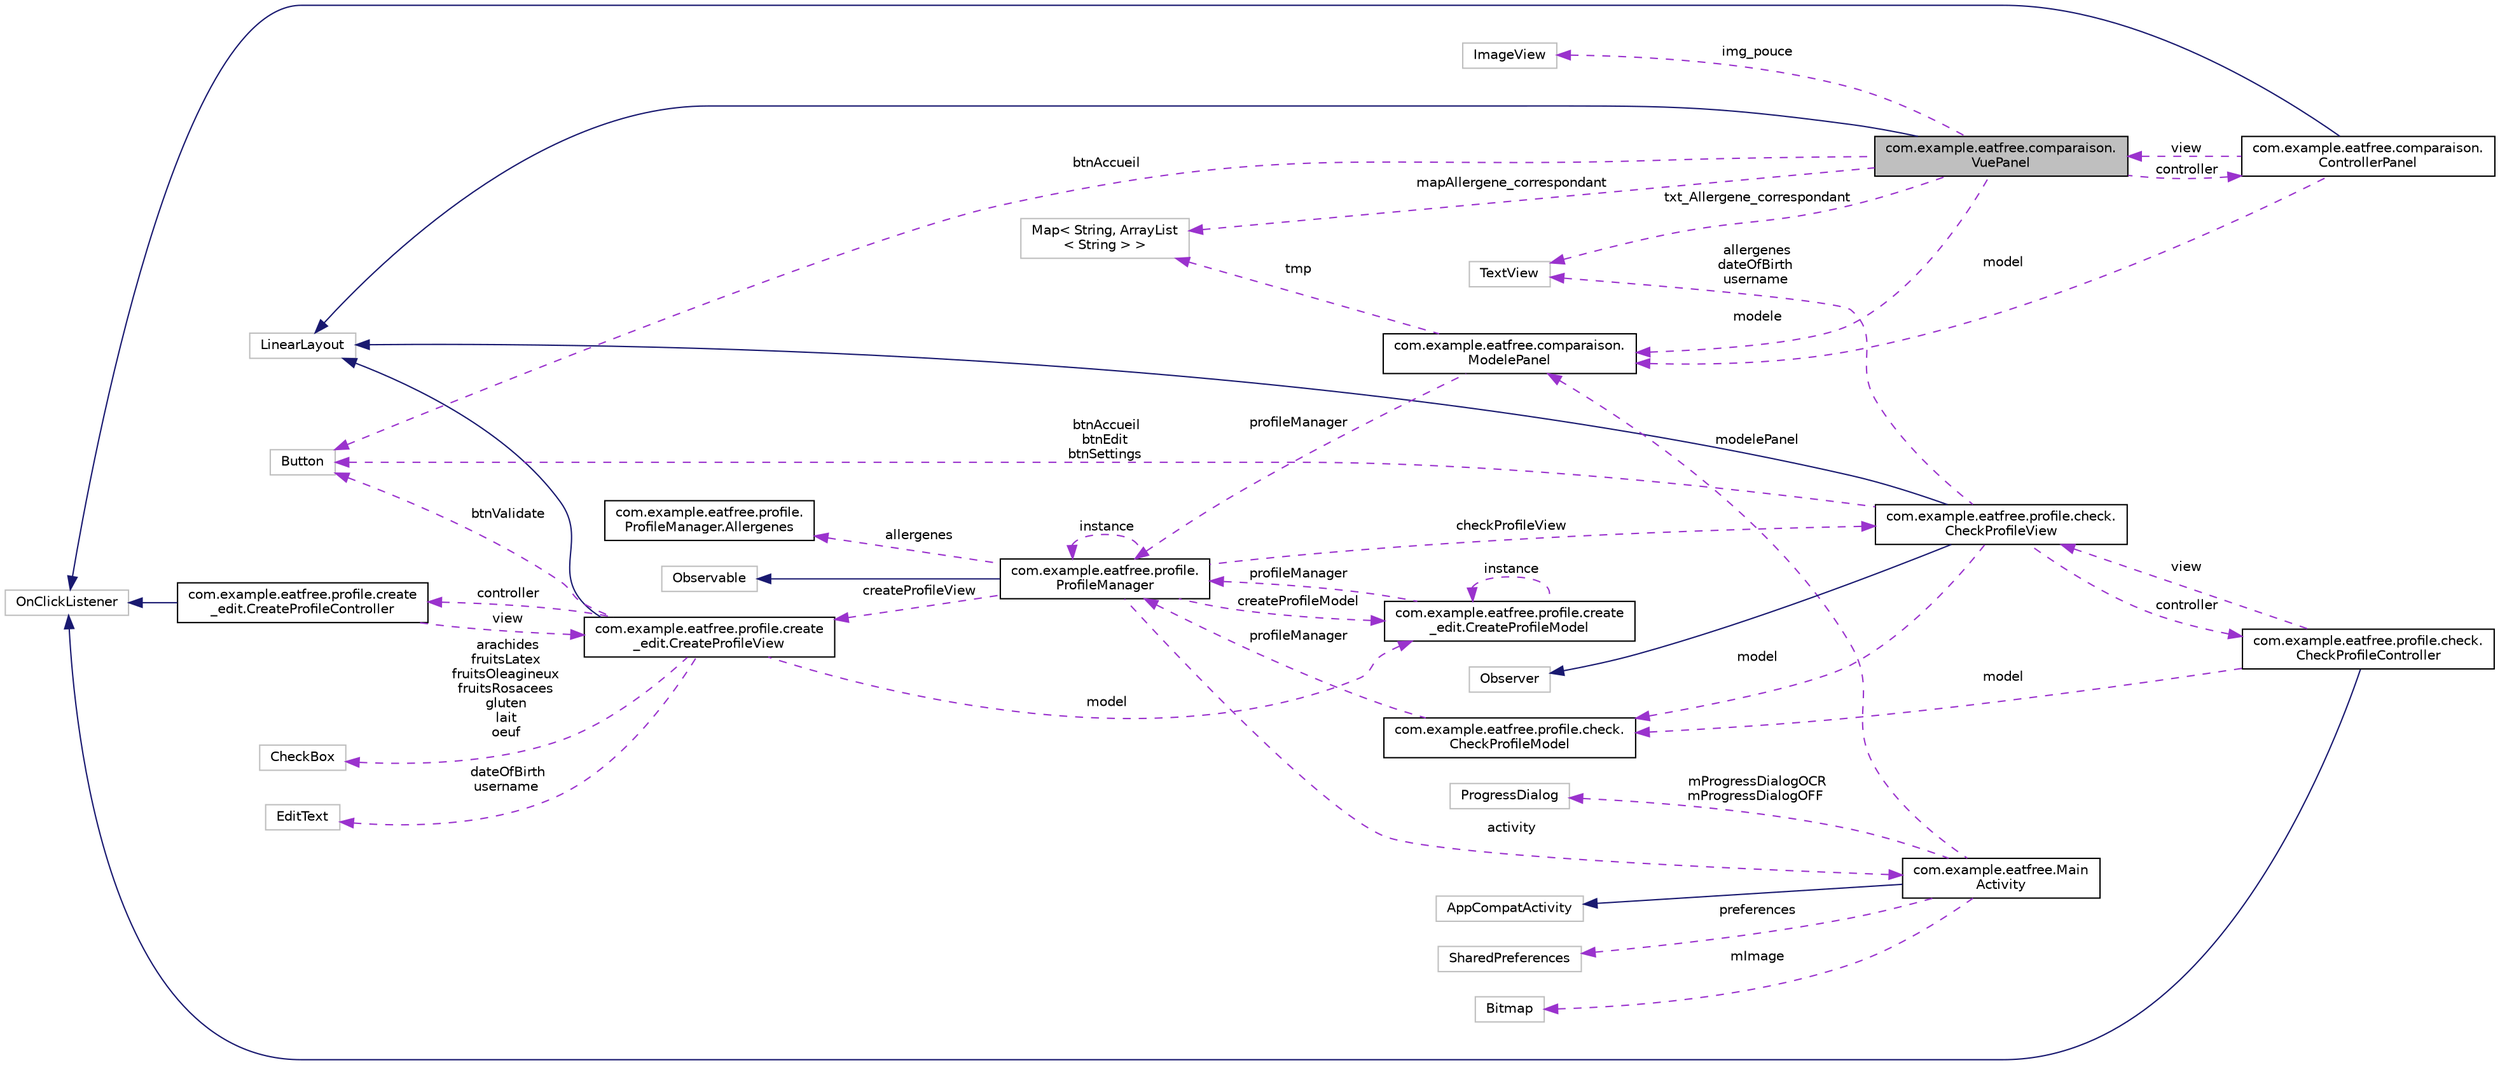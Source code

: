 digraph "com.example.eatfree.comparaison.VuePanel"
{
 // LATEX_PDF_SIZE
  edge [fontname="Helvetica",fontsize="10",labelfontname="Helvetica",labelfontsize="10"];
  node [fontname="Helvetica",fontsize="10",shape=record];
  rankdir="LR";
  Node1 [label="com.example.eatfree.comparaison.\lVuePanel",height=0.2,width=0.4,color="black", fillcolor="grey75", style="filled", fontcolor="black",tooltip=" "];
  Node2 -> Node1 [dir="back",color="midnightblue",fontsize="10",style="solid",fontname="Helvetica"];
  Node2 [label="LinearLayout",height=0.2,width=0.4,color="grey75", fillcolor="white", style="filled",tooltip=" "];
  Node3 -> Node1 [dir="back",color="darkorchid3",fontsize="10",style="dashed",label=" controller" ,fontname="Helvetica"];
  Node3 [label="com.example.eatfree.comparaison.\lControllerPanel",height=0.2,width=0.4,color="black", fillcolor="white", style="filled",URL="$classcom_1_1example_1_1eatfree_1_1comparaison_1_1_controller_panel.html",tooltip=" "];
  Node4 -> Node3 [dir="back",color="midnightblue",fontsize="10",style="solid",fontname="Helvetica"];
  Node4 [label="OnClickListener",height=0.2,width=0.4,color="grey75", fillcolor="white", style="filled",tooltip=" "];
  Node5 -> Node3 [dir="back",color="darkorchid3",fontsize="10",style="dashed",label=" model" ,fontname="Helvetica"];
  Node5 [label="com.example.eatfree.comparaison.\lModelePanel",height=0.2,width=0.4,color="black", fillcolor="white", style="filled",URL="$classcom_1_1example_1_1eatfree_1_1comparaison_1_1_modele_panel.html",tooltip=" "];
  Node6 -> Node5 [dir="back",color="darkorchid3",fontsize="10",style="dashed",label=" tmp" ,fontname="Helvetica"];
  Node6 [label="Map\< String, ArrayList\l\< String \> \>",height=0.2,width=0.4,color="grey75", fillcolor="white", style="filled",tooltip=" "];
  Node7 -> Node5 [dir="back",color="darkorchid3",fontsize="10",style="dashed",label=" profileManager" ,fontname="Helvetica"];
  Node7 [label="com.example.eatfree.profile.\lProfileManager",height=0.2,width=0.4,color="black", fillcolor="white", style="filled",URL="$classcom_1_1example_1_1eatfree_1_1profile_1_1_profile_manager.html",tooltip=" "];
  Node8 -> Node7 [dir="back",color="midnightblue",fontsize="10",style="solid",fontname="Helvetica"];
  Node8 [label="Observable",height=0.2,width=0.4,color="grey75", fillcolor="white", style="filled",tooltip=" "];
  Node9 -> Node7 [dir="back",color="darkorchid3",fontsize="10",style="dashed",label=" createProfileView" ,fontname="Helvetica"];
  Node9 [label="com.example.eatfree.profile.create\l_edit.CreateProfileView",height=0.2,width=0.4,color="black", fillcolor="white", style="filled",URL="$classcom_1_1example_1_1eatfree_1_1profile_1_1create__edit_1_1_create_profile_view.html",tooltip=" "];
  Node2 -> Node9 [dir="back",color="midnightblue",fontsize="10",style="solid",fontname="Helvetica"];
  Node10 -> Node9 [dir="back",color="darkorchid3",fontsize="10",style="dashed",label=" btnValidate" ,fontname="Helvetica"];
  Node10 [label="Button",height=0.2,width=0.4,color="grey75", fillcolor="white", style="filled",tooltip=" "];
  Node11 -> Node9 [dir="back",color="darkorchid3",fontsize="10",style="dashed",label=" arachides\nfruitsLatex\nfruitsOleagineux\nfruitsRosacees\ngluten\nlait\noeuf" ,fontname="Helvetica"];
  Node11 [label="CheckBox",height=0.2,width=0.4,color="grey75", fillcolor="white", style="filled",tooltip=" "];
  Node12 -> Node9 [dir="back",color="darkorchid3",fontsize="10",style="dashed",label=" dateOfBirth\nusername" ,fontname="Helvetica"];
  Node12 [label="EditText",height=0.2,width=0.4,color="grey75", fillcolor="white", style="filled",tooltip=" "];
  Node13 -> Node9 [dir="back",color="darkorchid3",fontsize="10",style="dashed",label=" controller" ,fontname="Helvetica"];
  Node13 [label="com.example.eatfree.profile.create\l_edit.CreateProfileController",height=0.2,width=0.4,color="black", fillcolor="white", style="filled",URL="$classcom_1_1example_1_1eatfree_1_1profile_1_1create__edit_1_1_create_profile_controller.html",tooltip=" "];
  Node4 -> Node13 [dir="back",color="midnightblue",fontsize="10",style="solid",fontname="Helvetica"];
  Node9 -> Node13 [dir="back",color="darkorchid3",fontsize="10",style="dashed",label=" view" ,fontname="Helvetica"];
  Node14 -> Node9 [dir="back",color="darkorchid3",fontsize="10",style="dashed",label=" model" ,fontname="Helvetica"];
  Node14 [label="com.example.eatfree.profile.create\l_edit.CreateProfileModel",height=0.2,width=0.4,color="black", fillcolor="white", style="filled",URL="$classcom_1_1example_1_1eatfree_1_1profile_1_1create__edit_1_1_create_profile_model.html",tooltip=" "];
  Node7 -> Node14 [dir="back",color="darkorchid3",fontsize="10",style="dashed",label=" profileManager" ,fontname="Helvetica"];
  Node14 -> Node14 [dir="back",color="darkorchid3",fontsize="10",style="dashed",label=" instance" ,fontname="Helvetica"];
  Node15 -> Node7 [dir="back",color="darkorchid3",fontsize="10",style="dashed",label=" checkProfileView" ,fontname="Helvetica"];
  Node15 [label="com.example.eatfree.profile.check.\lCheckProfileView",height=0.2,width=0.4,color="black", fillcolor="white", style="filled",URL="$classcom_1_1example_1_1eatfree_1_1profile_1_1check_1_1_check_profile_view.html",tooltip=" "];
  Node2 -> Node15 [dir="back",color="midnightblue",fontsize="10",style="solid",fontname="Helvetica"];
  Node16 -> Node15 [dir="back",color="midnightblue",fontsize="10",style="solid",fontname="Helvetica"];
  Node16 [label="Observer",height=0.2,width=0.4,color="grey75", fillcolor="white", style="filled",tooltip=" "];
  Node17 -> Node15 [dir="back",color="darkorchid3",fontsize="10",style="dashed",label=" controller" ,fontname="Helvetica"];
  Node17 [label="com.example.eatfree.profile.check.\lCheckProfileController",height=0.2,width=0.4,color="black", fillcolor="white", style="filled",URL="$classcom_1_1example_1_1eatfree_1_1profile_1_1check_1_1_check_profile_controller.html",tooltip=" "];
  Node4 -> Node17 [dir="back",color="midnightblue",fontsize="10",style="solid",fontname="Helvetica"];
  Node15 -> Node17 [dir="back",color="darkorchid3",fontsize="10",style="dashed",label=" view" ,fontname="Helvetica"];
  Node18 -> Node17 [dir="back",color="darkorchid3",fontsize="10",style="dashed",label=" model" ,fontname="Helvetica"];
  Node18 [label="com.example.eatfree.profile.check.\lCheckProfileModel",height=0.2,width=0.4,color="black", fillcolor="white", style="filled",URL="$classcom_1_1example_1_1eatfree_1_1profile_1_1check_1_1_check_profile_model.html",tooltip=" "];
  Node7 -> Node18 [dir="back",color="darkorchid3",fontsize="10",style="dashed",label=" profileManager" ,fontname="Helvetica"];
  Node10 -> Node15 [dir="back",color="darkorchid3",fontsize="10",style="dashed",label=" btnAccueil\nbtnEdit\nbtnSettings" ,fontname="Helvetica"];
  Node18 -> Node15 [dir="back",color="darkorchid3",fontsize="10",style="dashed",label=" model" ,fontname="Helvetica"];
  Node19 -> Node15 [dir="back",color="darkorchid3",fontsize="10",style="dashed",label=" allergenes\ndateOfBirth\nusername" ,fontname="Helvetica"];
  Node19 [label="TextView",height=0.2,width=0.4,color="grey75", fillcolor="white", style="filled",tooltip=" "];
  Node7 -> Node7 [dir="back",color="darkorchid3",fontsize="10",style="dashed",label=" instance" ,fontname="Helvetica"];
  Node20 -> Node7 [dir="back",color="darkorchid3",fontsize="10",style="dashed",label=" allergenes" ,fontname="Helvetica"];
  Node20 [label="com.example.eatfree.profile.\lProfileManager.Allergenes",height=0.2,width=0.4,color="black", fillcolor="white", style="filled",URL="$enumcom_1_1example_1_1eatfree_1_1profile_1_1_profile_manager_1_1_allergenes.html",tooltip="énumération des familles d'allergènes."];
  Node21 -> Node7 [dir="back",color="darkorchid3",fontsize="10",style="dashed",label=" activity" ,fontname="Helvetica"];
  Node21 [label="com.example.eatfree.Main\lActivity",height=0.2,width=0.4,color="black", fillcolor="white", style="filled",URL="$classcom_1_1example_1_1eatfree_1_1_main_activity.html",tooltip=" "];
  Node22 -> Node21 [dir="back",color="midnightblue",fontsize="10",style="solid",fontname="Helvetica"];
  Node22 [label="AppCompatActivity",height=0.2,width=0.4,color="grey75", fillcolor="white", style="filled",tooltip=" "];
  Node23 -> Node21 [dir="back",color="darkorchid3",fontsize="10",style="dashed",label=" preferences" ,fontname="Helvetica"];
  Node23 [label="SharedPreferences",height=0.2,width=0.4,color="grey75", fillcolor="white", style="filled",tooltip=" "];
  Node5 -> Node21 [dir="back",color="darkorchid3",fontsize="10",style="dashed",label=" modelePanel" ,fontname="Helvetica"];
  Node24 -> Node21 [dir="back",color="darkorchid3",fontsize="10",style="dashed",label=" mImage" ,fontname="Helvetica"];
  Node24 [label="Bitmap",height=0.2,width=0.4,color="grey75", fillcolor="white", style="filled",tooltip=" "];
  Node25 -> Node21 [dir="back",color="darkorchid3",fontsize="10",style="dashed",label=" mProgressDialogOCR\nmProgressDialogOFF" ,fontname="Helvetica"];
  Node25 [label="ProgressDialog",height=0.2,width=0.4,color="grey75", fillcolor="white", style="filled",tooltip=" "];
  Node14 -> Node7 [dir="back",color="darkorchid3",fontsize="10",style="dashed",label=" createProfileModel" ,fontname="Helvetica"];
  Node1 -> Node3 [dir="back",color="darkorchid3",fontsize="10",style="dashed",label=" view" ,fontname="Helvetica"];
  Node6 -> Node1 [dir="back",color="darkorchid3",fontsize="10",style="dashed",label=" mapAllergene_correspondant" ,fontname="Helvetica"];
  Node10 -> Node1 [dir="back",color="darkorchid3",fontsize="10",style="dashed",label=" btnAccueil" ,fontname="Helvetica"];
  Node26 -> Node1 [dir="back",color="darkorchid3",fontsize="10",style="dashed",label=" img_pouce" ,fontname="Helvetica"];
  Node26 [label="ImageView",height=0.2,width=0.4,color="grey75", fillcolor="white", style="filled",tooltip=" "];
  Node5 -> Node1 [dir="back",color="darkorchid3",fontsize="10",style="dashed",label=" modele" ,fontname="Helvetica"];
  Node19 -> Node1 [dir="back",color="darkorchid3",fontsize="10",style="dashed",label=" txt_Allergene_correspondant" ,fontname="Helvetica"];
}
